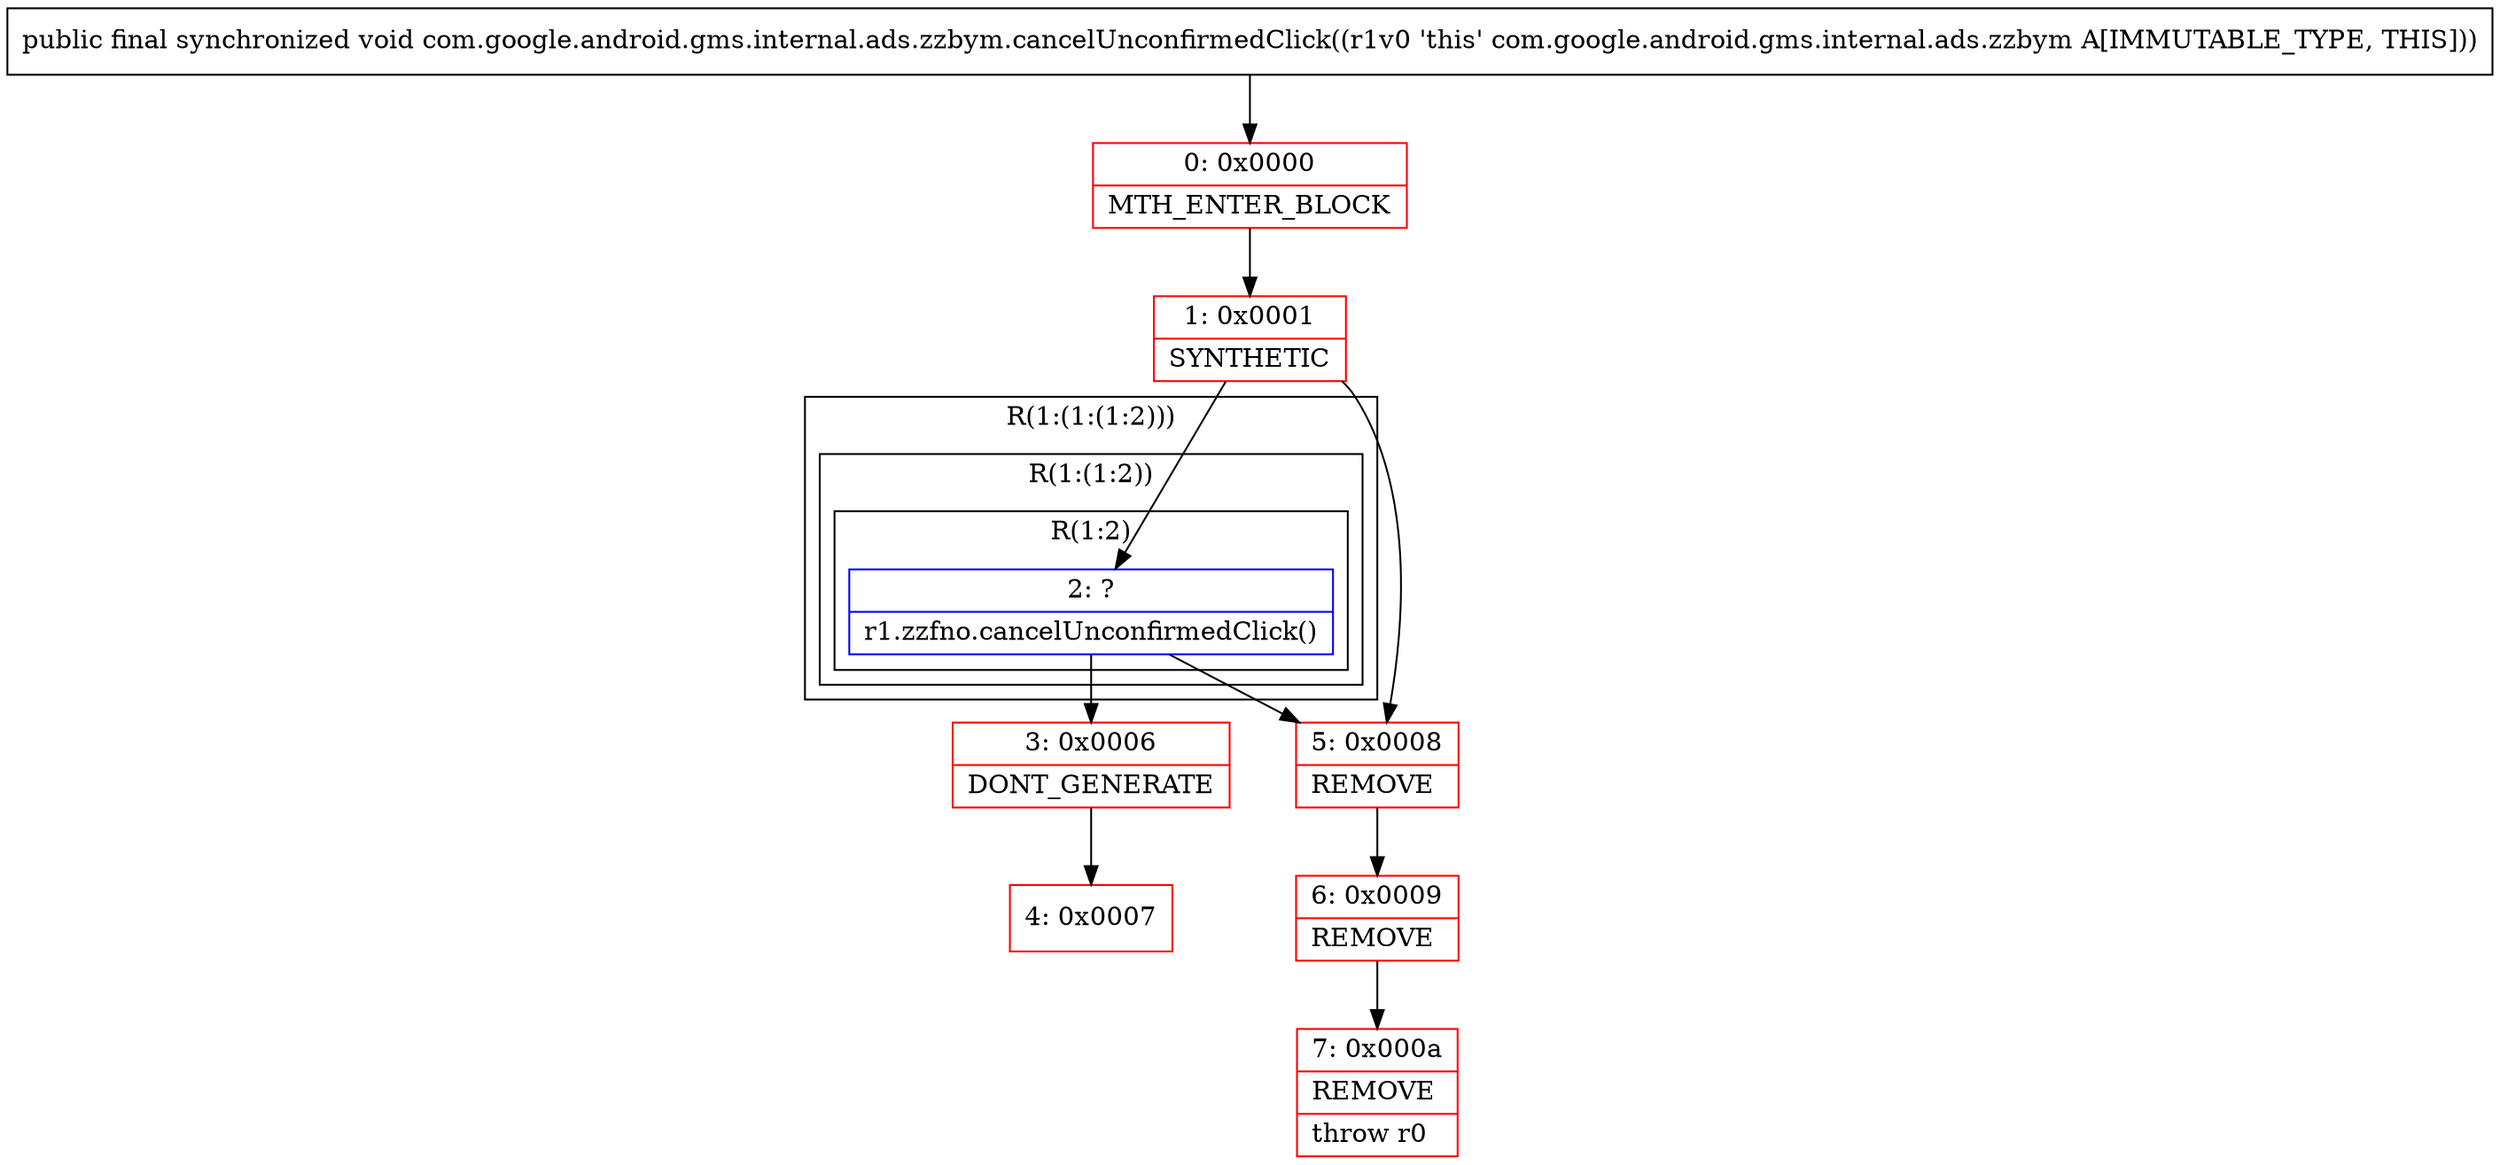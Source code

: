 digraph "CFG forcom.google.android.gms.internal.ads.zzbym.cancelUnconfirmedClick()V" {
subgraph cluster_Region_197429278 {
label = "R(1:(1:(1:2)))";
node [shape=record,color=blue];
subgraph cluster_Region_1887993387 {
label = "R(1:(1:2))";
node [shape=record,color=blue];
subgraph cluster_Region_618982649 {
label = "R(1:2)";
node [shape=record,color=blue];
Node_2 [shape=record,label="{2\:\ ?|r1.zzfno.cancelUnconfirmedClick()\l}"];
}
}
}
Node_0 [shape=record,color=red,label="{0\:\ 0x0000|MTH_ENTER_BLOCK\l}"];
Node_1 [shape=record,color=red,label="{1\:\ 0x0001|SYNTHETIC\l}"];
Node_3 [shape=record,color=red,label="{3\:\ 0x0006|DONT_GENERATE\l}"];
Node_4 [shape=record,color=red,label="{4\:\ 0x0007}"];
Node_5 [shape=record,color=red,label="{5\:\ 0x0008|REMOVE\l}"];
Node_6 [shape=record,color=red,label="{6\:\ 0x0009|REMOVE\l}"];
Node_7 [shape=record,color=red,label="{7\:\ 0x000a|REMOVE\l|throw r0\l}"];
MethodNode[shape=record,label="{public final synchronized void com.google.android.gms.internal.ads.zzbym.cancelUnconfirmedClick((r1v0 'this' com.google.android.gms.internal.ads.zzbym A[IMMUTABLE_TYPE, THIS])) }"];
MethodNode -> Node_0;
Node_2 -> Node_3;
Node_2 -> Node_5;
Node_0 -> Node_1;
Node_1 -> Node_2;
Node_1 -> Node_5;
Node_3 -> Node_4;
Node_5 -> Node_6;
Node_6 -> Node_7;
}

